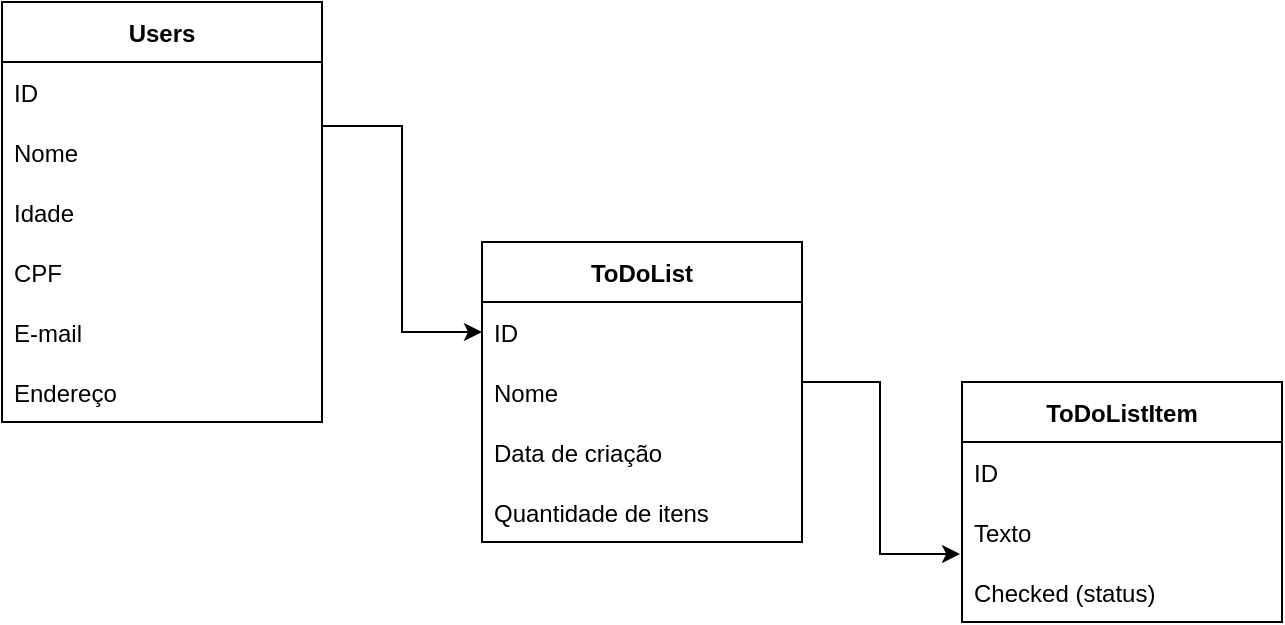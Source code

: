 <mxfile version="17.4.6" type="github">
  <diagram id="R2lEEEUBdFMjLlhIrx00" name="Page-1">
    <mxGraphModel dx="868" dy="450" grid="1" gridSize="10" guides="1" tooltips="1" connect="1" arrows="1" fold="1" page="1" pageScale="1" pageWidth="850" pageHeight="1100" math="0" shadow="0" extFonts="Permanent Marker^https://fonts.googleapis.com/css?family=Permanent+Marker">
      <root>
        <mxCell id="0" />
        <mxCell id="1" parent="0" />
        <mxCell id="EVhE_Ajfa-BV1NgpmVPn-1" value="Users" style="swimlane;fontStyle=1;childLayout=stackLayout;horizontal=1;startSize=30;horizontalStack=0;resizeParent=1;resizeParentMax=0;resizeLast=0;collapsible=1;marginBottom=0;" vertex="1" parent="1">
          <mxGeometry x="120" y="40" width="160" height="210" as="geometry">
            <mxRectangle x="170" y="330" width="60" height="30" as="alternateBounds" />
          </mxGeometry>
        </mxCell>
        <mxCell id="EVhE_Ajfa-BV1NgpmVPn-48" value="ID" style="text;strokeColor=none;fillColor=none;align=left;verticalAlign=middle;spacingLeft=4;spacingRight=4;overflow=hidden;points=[[0,0.5],[1,0.5]];portConstraint=eastwest;rotatable=0;" vertex="1" parent="EVhE_Ajfa-BV1NgpmVPn-1">
          <mxGeometry y="30" width="160" height="30" as="geometry" />
        </mxCell>
        <mxCell id="EVhE_Ajfa-BV1NgpmVPn-2" value="Nome" style="text;strokeColor=none;fillColor=none;align=left;verticalAlign=middle;spacingLeft=4;spacingRight=4;overflow=hidden;points=[[0,0.5],[1,0.5]];portConstraint=eastwest;rotatable=0;" vertex="1" parent="EVhE_Ajfa-BV1NgpmVPn-1">
          <mxGeometry y="60" width="160" height="30" as="geometry" />
        </mxCell>
        <mxCell id="EVhE_Ajfa-BV1NgpmVPn-4" value="Idade" style="text;strokeColor=none;fillColor=none;align=left;verticalAlign=middle;spacingLeft=4;spacingRight=4;overflow=hidden;points=[[0,0.5],[1,0.5]];portConstraint=eastwest;rotatable=0;" vertex="1" parent="EVhE_Ajfa-BV1NgpmVPn-1">
          <mxGeometry y="90" width="160" height="30" as="geometry" />
        </mxCell>
        <mxCell id="EVhE_Ajfa-BV1NgpmVPn-3" value="CPF" style="text;strokeColor=none;fillColor=none;align=left;verticalAlign=middle;spacingLeft=4;spacingRight=4;overflow=hidden;points=[[0,0.5],[1,0.5]];portConstraint=eastwest;rotatable=0;" vertex="1" parent="EVhE_Ajfa-BV1NgpmVPn-1">
          <mxGeometry y="120" width="160" height="30" as="geometry" />
        </mxCell>
        <mxCell id="EVhE_Ajfa-BV1NgpmVPn-21" value="E-mail" style="text;strokeColor=none;fillColor=none;align=left;verticalAlign=middle;spacingLeft=4;spacingRight=4;overflow=hidden;points=[[0,0.5],[1,0.5]];portConstraint=eastwest;rotatable=0;" vertex="1" parent="EVhE_Ajfa-BV1NgpmVPn-1">
          <mxGeometry y="150" width="160" height="30" as="geometry" />
        </mxCell>
        <mxCell id="EVhE_Ajfa-BV1NgpmVPn-22" value="Endereço" style="text;strokeColor=none;fillColor=none;align=left;verticalAlign=middle;spacingLeft=4;spacingRight=4;overflow=hidden;points=[[0,0.5],[1,0.5]];portConstraint=eastwest;rotatable=0;" vertex="1" parent="EVhE_Ajfa-BV1NgpmVPn-1">
          <mxGeometry y="180" width="160" height="30" as="geometry" />
        </mxCell>
        <mxCell id="EVhE_Ajfa-BV1NgpmVPn-30" value="ToDoList" style="swimlane;fontStyle=1;childLayout=stackLayout;horizontal=1;startSize=30;horizontalStack=0;resizeParent=1;resizeParentMax=0;resizeLast=0;collapsible=1;marginBottom=0;" vertex="1" parent="1">
          <mxGeometry x="360" y="160" width="160" height="150" as="geometry">
            <mxRectangle x="170" y="330" width="60" height="30" as="alternateBounds" />
          </mxGeometry>
        </mxCell>
        <mxCell id="EVhE_Ajfa-BV1NgpmVPn-49" value="ID" style="text;strokeColor=none;fillColor=none;align=left;verticalAlign=middle;spacingLeft=4;spacingRight=4;overflow=hidden;points=[[0,0.5],[1,0.5]];portConstraint=eastwest;rotatable=0;" vertex="1" parent="EVhE_Ajfa-BV1NgpmVPn-30">
          <mxGeometry y="30" width="160" height="30" as="geometry" />
        </mxCell>
        <mxCell id="EVhE_Ajfa-BV1NgpmVPn-32" value="Nome" style="text;strokeColor=none;fillColor=none;align=left;verticalAlign=middle;spacingLeft=4;spacingRight=4;overflow=hidden;points=[[0,0.5],[1,0.5]];portConstraint=eastwest;rotatable=0;" vertex="1" parent="EVhE_Ajfa-BV1NgpmVPn-30">
          <mxGeometry y="60" width="160" height="30" as="geometry" />
        </mxCell>
        <mxCell id="EVhE_Ajfa-BV1NgpmVPn-31" value="Data de criação" style="text;strokeColor=none;fillColor=none;align=left;verticalAlign=middle;spacingLeft=4;spacingRight=4;overflow=hidden;points=[[0,0.5],[1,0.5]];portConstraint=eastwest;rotatable=0;" vertex="1" parent="EVhE_Ajfa-BV1NgpmVPn-30">
          <mxGeometry y="90" width="160" height="30" as="geometry" />
        </mxCell>
        <mxCell id="EVhE_Ajfa-BV1NgpmVPn-33" value="Quantidade de itens" style="text;strokeColor=none;fillColor=none;align=left;verticalAlign=middle;spacingLeft=4;spacingRight=4;overflow=hidden;points=[[0,0.5],[1,0.5]];portConstraint=eastwest;rotatable=0;" vertex="1" parent="EVhE_Ajfa-BV1NgpmVPn-30">
          <mxGeometry y="120" width="160" height="30" as="geometry" />
        </mxCell>
        <mxCell id="EVhE_Ajfa-BV1NgpmVPn-36" value="ToDoListItem" style="swimlane;fontStyle=1;childLayout=stackLayout;horizontal=1;startSize=30;horizontalStack=0;resizeParent=1;resizeParentMax=0;resizeLast=0;collapsible=1;marginBottom=0;" vertex="1" parent="1">
          <mxGeometry x="600" y="230" width="160" height="120" as="geometry">
            <mxRectangle x="170" y="330" width="60" height="30" as="alternateBounds" />
          </mxGeometry>
        </mxCell>
        <mxCell id="EVhE_Ajfa-BV1NgpmVPn-37" value="ID" style="text;strokeColor=none;fillColor=none;align=left;verticalAlign=middle;spacingLeft=4;spacingRight=4;overflow=hidden;points=[[0,0.5],[1,0.5]];portConstraint=eastwest;rotatable=0;" vertex="1" parent="EVhE_Ajfa-BV1NgpmVPn-36">
          <mxGeometry y="30" width="160" height="30" as="geometry" />
        </mxCell>
        <mxCell id="EVhE_Ajfa-BV1NgpmVPn-38" value="Texto" style="text;strokeColor=none;fillColor=none;align=left;verticalAlign=middle;spacingLeft=4;spacingRight=4;overflow=hidden;points=[[0,0.5],[1,0.5]];portConstraint=eastwest;rotatable=0;" vertex="1" parent="EVhE_Ajfa-BV1NgpmVPn-36">
          <mxGeometry y="60" width="160" height="30" as="geometry" />
        </mxCell>
        <mxCell id="EVhE_Ajfa-BV1NgpmVPn-39" value="Checked (status)" style="text;strokeColor=none;fillColor=none;align=left;verticalAlign=middle;spacingLeft=4;spacingRight=4;overflow=hidden;points=[[0,0.5],[1,0.5]];portConstraint=eastwest;rotatable=0;" vertex="1" parent="EVhE_Ajfa-BV1NgpmVPn-36">
          <mxGeometry y="90" width="160" height="30" as="geometry" />
        </mxCell>
        <mxCell id="EVhE_Ajfa-BV1NgpmVPn-44" value="" style="edgeStyle=orthogonalEdgeStyle;rounded=0;orthogonalLoop=1;jettySize=auto;html=1;" edge="1" parent="1">
          <mxGeometry relative="1" as="geometry">
            <mxPoint x="280" y="102" as="sourcePoint" />
            <mxPoint x="360" y="205" as="targetPoint" />
            <Array as="points">
              <mxPoint x="320" y="102" />
              <mxPoint x="320" y="205" />
              <mxPoint x="360" y="205" />
            </Array>
          </mxGeometry>
        </mxCell>
        <mxCell id="EVhE_Ajfa-BV1NgpmVPn-45" value="" style="edgeStyle=orthogonalEdgeStyle;rounded=0;orthogonalLoop=1;jettySize=auto;html=1;entryX=-0.006;entryY=0.867;entryDx=0;entryDy=0;entryPerimeter=0;" edge="1" parent="1" target="EVhE_Ajfa-BV1NgpmVPn-38">
          <mxGeometry relative="1" as="geometry">
            <mxPoint x="520" y="230" as="sourcePoint" />
            <mxPoint x="589" y="316" as="targetPoint" />
            <Array as="points">
              <mxPoint x="559" y="230" />
              <mxPoint x="559" y="316" />
            </Array>
          </mxGeometry>
        </mxCell>
      </root>
    </mxGraphModel>
  </diagram>
</mxfile>

